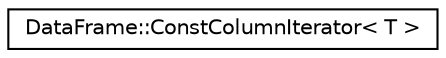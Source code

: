 digraph "Graphical Class Hierarchy"
{
  edge [fontname="Helvetica",fontsize="10",labelfontname="Helvetica",labelfontsize="10"];
  node [fontname="Helvetica",fontsize="10",shape=record];
  rankdir="LR";
  Node0 [label="DataFrame::ConstColumnIterator\< T \>",height=0.2,width=0.4,color="black", fillcolor="white", style="filled",URL="$classDataFrame_1_1ConstColumnIterator.html"];
}
